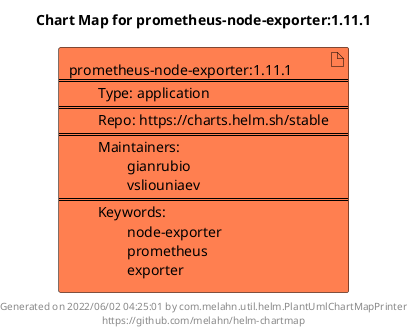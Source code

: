 @startuml
skinparam linetype ortho
skinparam backgroundColor white
skinparam usecaseBorderColor black
skinparam usecaseArrowColor LightSlateGray
skinparam artifactBorderColor black
skinparam artifactArrowColor LightSlateGray

title Chart Map for prometheus-node-exporter:1.11.1

'There is one referenced Helm Chart
artifact "prometheus-node-exporter:1.11.1\n====\n\tType: application\n====\n\tRepo: https://charts.helm.sh/stable\n====\n\tMaintainers: \n\t\tgianrubio\n\t\tvsliouniaev\n====\n\tKeywords: \n\t\tnode-exporter\n\t\tprometheus\n\t\texporter" as prometheus_node_exporter_1_11_1 #Coral

'There are 0 referenced Docker Images

'Chart Dependencies

center footer Generated on 2022/06/02 04:25:01 by com.melahn.util.helm.PlantUmlChartMapPrinter\nhttps://github.com/melahn/helm-chartmap
@enduml
